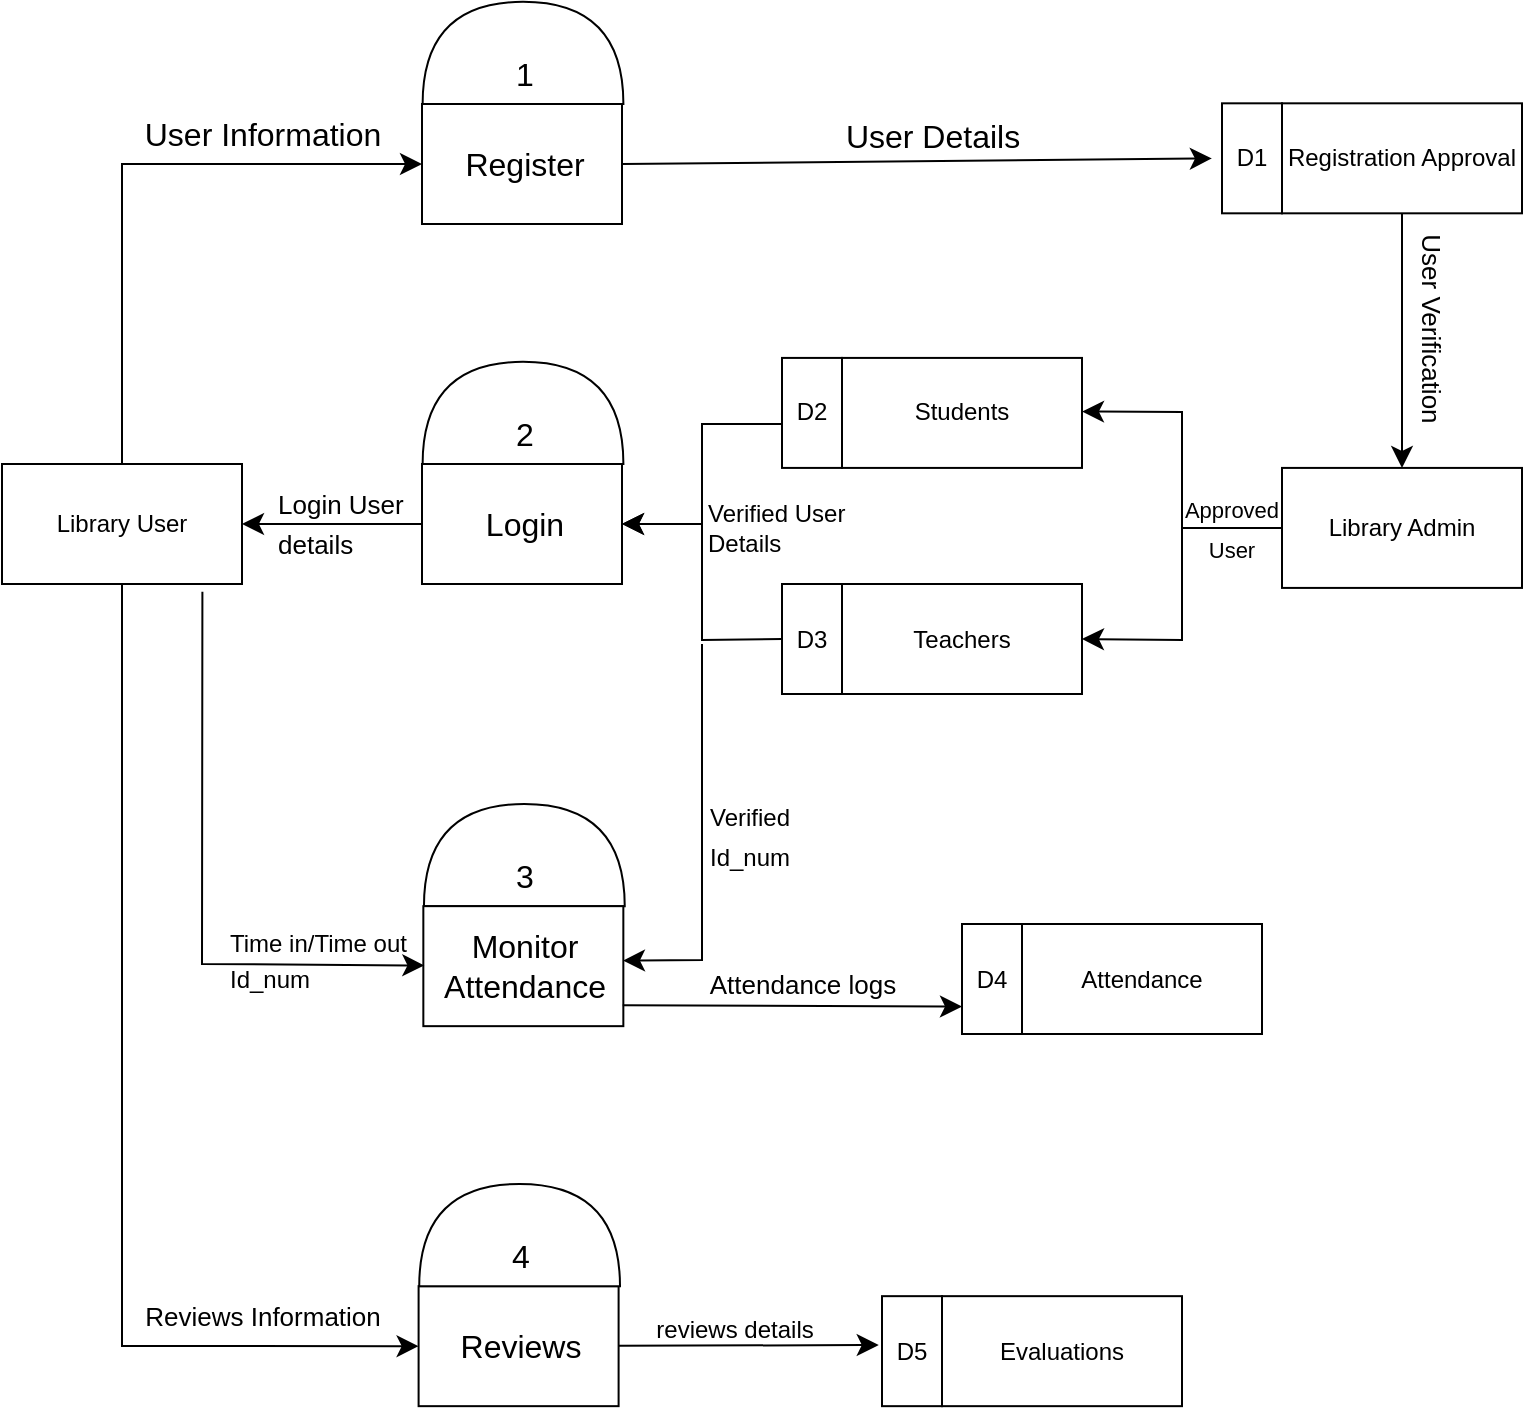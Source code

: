 <mxfile version="24.0.5" type="github">
  <diagram name="Page-1" id="GqMZiqfUwNPtbt659hKj">
    <mxGraphModel dx="1852" dy="778" grid="1" gridSize="10" guides="1" tooltips="1" connect="1" arrows="1" fold="1" page="0" pageScale="1" pageWidth="827" pageHeight="1169" math="0" shadow="0">
      <root>
        <mxCell id="0" />
        <mxCell id="1" parent="0" />
        <mxCell id="muXEsNCiM2LmNspon1gy-2" value="Library User" style="rounded=0;whiteSpace=wrap;html=1;" vertex="1" parent="1">
          <mxGeometry x="-820" y="-30" width="120" height="60" as="geometry" />
        </mxCell>
        <mxCell id="muXEsNCiM2LmNspon1gy-3" value="" style="rounded=0;whiteSpace=wrap;html=1;" vertex="1" parent="1">
          <mxGeometry x="-610" y="-210" width="100" height="60" as="geometry" />
        </mxCell>
        <mxCell id="muXEsNCiM2LmNspon1gy-4" value="" style="shape=or;whiteSpace=wrap;html=1;rotation=-90;" vertex="1" parent="1">
          <mxGeometry x="-585.04" y="-285.73" width="51.09" height="100.39" as="geometry" />
        </mxCell>
        <mxCell id="muXEsNCiM2LmNspon1gy-5" style="edgeStyle=none;curved=1;rounded=0;orthogonalLoop=1;jettySize=auto;html=1;exitX=0;exitY=0.5;exitDx=0;exitDy=0;fontSize=12;startSize=8;endSize=8;" edge="1" parent="1" source="muXEsNCiM2LmNspon1gy-3" target="muXEsNCiM2LmNspon1gy-3">
          <mxGeometry relative="1" as="geometry" />
        </mxCell>
        <mxCell id="muXEsNCiM2LmNspon1gy-7" value="1" style="text;html=1;align=center;verticalAlign=middle;resizable=0;points=[];autosize=1;strokeColor=none;fillColor=none;fontSize=16;" vertex="1" parent="1">
          <mxGeometry x="-574.49" y="-240" width="30" height="30" as="geometry" />
        </mxCell>
        <mxCell id="muXEsNCiM2LmNspon1gy-8" value="" style="rounded=0;whiteSpace=wrap;html=1;" vertex="1" parent="1">
          <mxGeometry x="-610" y="-30" width="100" height="60" as="geometry" />
        </mxCell>
        <mxCell id="muXEsNCiM2LmNspon1gy-9" value="" style="shape=or;whiteSpace=wrap;html=1;rotation=-90;" vertex="1" parent="1">
          <mxGeometry x="-585.04" y="-105.73" width="51.09" height="100.39" as="geometry" />
        </mxCell>
        <mxCell id="muXEsNCiM2LmNspon1gy-10" style="edgeStyle=none;curved=1;rounded=0;orthogonalLoop=1;jettySize=auto;html=1;exitX=0;exitY=0.5;exitDx=0;exitDy=0;fontSize=12;startSize=8;endSize=8;" edge="1" parent="1" source="muXEsNCiM2LmNspon1gy-8" target="muXEsNCiM2LmNspon1gy-8">
          <mxGeometry relative="1" as="geometry" />
        </mxCell>
        <mxCell id="muXEsNCiM2LmNspon1gy-11" value="2" style="text;html=1;align=center;verticalAlign=middle;resizable=0;points=[];autosize=1;strokeColor=none;fillColor=none;fontSize=16;" vertex="1" parent="1">
          <mxGeometry x="-574.49" y="-60" width="30" height="30" as="geometry" />
        </mxCell>
        <mxCell id="muXEsNCiM2LmNspon1gy-20" value="Register" style="text;html=1;align=center;verticalAlign=middle;resizable=0;points=[];autosize=1;strokeColor=none;fillColor=none;fontSize=16;" vertex="1" parent="1">
          <mxGeometry x="-598.98" y="-195" width="80" height="30" as="geometry" />
        </mxCell>
        <mxCell id="muXEsNCiM2LmNspon1gy-21" value="Login" style="text;html=1;align=center;verticalAlign=middle;resizable=0;points=[];autosize=1;strokeColor=none;fillColor=none;fontSize=16;" vertex="1" parent="1">
          <mxGeometry x="-588.98" y="-15.0" width="60" height="30" as="geometry" />
        </mxCell>
        <mxCell id="muXEsNCiM2LmNspon1gy-25" value="" style="endArrow=classic;html=1;rounded=0;fontSize=12;startSize=8;endSize=8;curved=0;exitX=0.5;exitY=0;exitDx=0;exitDy=0;entryX=0;entryY=0.5;entryDx=0;entryDy=0;" edge="1" parent="1" source="muXEsNCiM2LmNspon1gy-2" target="muXEsNCiM2LmNspon1gy-3">
          <mxGeometry width="50" height="50" relative="1" as="geometry">
            <mxPoint x="-630" y="-50" as="sourcePoint" />
            <mxPoint x="-580" y="-100" as="targetPoint" />
            <Array as="points">
              <mxPoint x="-760" y="-180" />
            </Array>
          </mxGeometry>
        </mxCell>
        <mxCell id="muXEsNCiM2LmNspon1gy-26" value="User Information" style="text;html=1;align=center;verticalAlign=middle;resizable=0;points=[];autosize=1;strokeColor=none;fillColor=none;fontSize=16;" vertex="1" parent="1">
          <mxGeometry x="-760" y="-210.34" width="140" height="30" as="geometry" />
        </mxCell>
        <mxCell id="muXEsNCiM2LmNspon1gy-27" value="Library Admin" style="rounded=0;whiteSpace=wrap;html=1;" vertex="1" parent="1">
          <mxGeometry x="-180" y="-28.04" width="120" height="60" as="geometry" />
        </mxCell>
        <mxCell id="muXEsNCiM2LmNspon1gy-31" value="" style="group" vertex="1" connectable="0" parent="1">
          <mxGeometry x="-210" y="-210.34" width="150" height="55" as="geometry" />
        </mxCell>
        <mxCell id="muXEsNCiM2LmNspon1gy-29" value="Registration Approval" style="whiteSpace=wrap;html=1;" vertex="1" parent="muXEsNCiM2LmNspon1gy-31">
          <mxGeometry x="30" width="120" height="55" as="geometry" />
        </mxCell>
        <mxCell id="muXEsNCiM2LmNspon1gy-30" value="D1" style="rounded=0;whiteSpace=wrap;html=1;" vertex="1" parent="muXEsNCiM2LmNspon1gy-31">
          <mxGeometry width="30" height="55" as="geometry" />
        </mxCell>
        <mxCell id="muXEsNCiM2LmNspon1gy-33" value="" style="endArrow=classic;html=1;rounded=0;fontSize=12;startSize=8;endSize=8;curved=0;exitX=1;exitY=0.5;exitDx=0;exitDy=0;entryX=-0.169;entryY=0.501;entryDx=0;entryDy=0;entryPerimeter=0;" edge="1" parent="1" source="muXEsNCiM2LmNspon1gy-3" target="muXEsNCiM2LmNspon1gy-30">
          <mxGeometry width="50" height="50" relative="1" as="geometry">
            <mxPoint x="-840" y="120" as="sourcePoint" />
            <mxPoint x="-400" y="-180" as="targetPoint" />
          </mxGeometry>
        </mxCell>
        <mxCell id="muXEsNCiM2LmNspon1gy-34" value="User Details" style="text;html=1;align=center;verticalAlign=middle;resizable=0;points=[];autosize=1;strokeColor=none;fillColor=none;fontSize=16;" vertex="1" parent="1">
          <mxGeometry x="-410" y="-209.34" width="110" height="30" as="geometry" />
        </mxCell>
        <mxCell id="muXEsNCiM2LmNspon1gy-35" value="" style="group" vertex="1" connectable="0" parent="1">
          <mxGeometry x="-430" y="-83.04" width="150" height="55" as="geometry" />
        </mxCell>
        <mxCell id="muXEsNCiM2LmNspon1gy-36" value="Students" style="whiteSpace=wrap;html=1;" vertex="1" parent="muXEsNCiM2LmNspon1gy-35">
          <mxGeometry x="30" width="120" height="55" as="geometry" />
        </mxCell>
        <mxCell id="muXEsNCiM2LmNspon1gy-37" value="D2" style="rounded=0;whiteSpace=wrap;html=1;" vertex="1" parent="muXEsNCiM2LmNspon1gy-35">
          <mxGeometry width="30" height="55" as="geometry" />
        </mxCell>
        <mxCell id="muXEsNCiM2LmNspon1gy-38" value="" style="group" vertex="1" connectable="0" parent="1">
          <mxGeometry x="-430" y="30.0" width="150" height="55" as="geometry" />
        </mxCell>
        <mxCell id="muXEsNCiM2LmNspon1gy-39" value="Teachers" style="whiteSpace=wrap;html=1;" vertex="1" parent="muXEsNCiM2LmNspon1gy-38">
          <mxGeometry x="30" width="120" height="55" as="geometry" />
        </mxCell>
        <mxCell id="muXEsNCiM2LmNspon1gy-40" value="D3" style="rounded=0;whiteSpace=wrap;html=1;" vertex="1" parent="muXEsNCiM2LmNspon1gy-38">
          <mxGeometry width="30" height="55" as="geometry" />
        </mxCell>
        <mxCell id="muXEsNCiM2LmNspon1gy-41" value="" style="endArrow=classic;html=1;rounded=0;fontSize=12;startSize=8;endSize=8;curved=1;" edge="1" parent="1" source="muXEsNCiM2LmNspon1gy-29" target="muXEsNCiM2LmNspon1gy-27">
          <mxGeometry width="50" height="50" relative="1" as="geometry">
            <mxPoint x="-560" y="80" as="sourcePoint" />
            <mxPoint x="-510" y="30" as="targetPoint" />
          </mxGeometry>
        </mxCell>
        <mxCell id="muXEsNCiM2LmNspon1gy-42" value="&lt;font style=&quot;font-size: 13px;&quot;&gt;User Verification&lt;/font&gt;" style="text;html=1;align=center;verticalAlign=middle;resizable=0;points=[];autosize=1;strokeColor=none;fillColor=none;fontSize=12;rotation=90;" vertex="1" parent="1">
          <mxGeometry x="-165" y="-113.04" width="120" height="30" as="geometry" />
        </mxCell>
        <mxCell id="muXEsNCiM2LmNspon1gy-43" value="" style="endArrow=classic;html=1;rounded=0;fontSize=12;startSize=8;endSize=8;curved=0;" edge="1" parent="1" source="muXEsNCiM2LmNspon1gy-27">
          <mxGeometry width="50" height="50" relative="1" as="geometry">
            <mxPoint x="-140" y="-54.858" as="sourcePoint" />
            <mxPoint x="-280" y="-56.23" as="targetPoint" />
            <Array as="points">
              <mxPoint x="-230" y="2" />
              <mxPoint x="-230" y="-56" />
            </Array>
          </mxGeometry>
        </mxCell>
        <mxCell id="muXEsNCiM2LmNspon1gy-44" value="" style="endArrow=classic;html=1;rounded=0;fontSize=12;startSize=8;endSize=8;curved=0;exitX=0;exitY=0.5;exitDx=0;exitDy=0;entryX=1;entryY=0.5;entryDx=0;entryDy=0;" edge="1" parent="1" source="muXEsNCiM2LmNspon1gy-49">
          <mxGeometry width="50" height="50" relative="1" as="geometry">
            <mxPoint x="-180.0" y="1.96" as="sourcePoint" />
            <mxPoint x="-280" y="57.5" as="targetPoint" />
            <Array as="points">
              <mxPoint x="-230" y="2" />
              <mxPoint x="-230" y="58" />
            </Array>
          </mxGeometry>
        </mxCell>
        <mxCell id="muXEsNCiM2LmNspon1gy-45" value="" style="endArrow=classic;html=1;rounded=0;fontSize=12;startSize=8;endSize=8;curved=0;entryX=1;entryY=0.5;entryDx=0;entryDy=0;" edge="1" parent="1" target="muXEsNCiM2LmNspon1gy-8">
          <mxGeometry width="50" height="50" relative="1" as="geometry">
            <mxPoint x="-430" y="-50" as="sourcePoint" />
            <mxPoint x="-320" y="-10" as="targetPoint" />
            <Array as="points">
              <mxPoint x="-470" y="-50" />
              <mxPoint x="-470" />
            </Array>
          </mxGeometry>
        </mxCell>
        <mxCell id="muXEsNCiM2LmNspon1gy-46" value="" style="endArrow=classic;html=1;rounded=0;fontSize=12;startSize=8;endSize=8;curved=0;entryX=1;entryY=0.5;entryDx=0;entryDy=0;exitX=0;exitY=0.5;exitDx=0;exitDy=0;" edge="1" parent="1" source="muXEsNCiM2LmNspon1gy-40" target="muXEsNCiM2LmNspon1gy-8">
          <mxGeometry width="50" height="50" relative="1" as="geometry">
            <mxPoint x="-420" y="-40" as="sourcePoint" />
            <mxPoint x="-500" y="10" as="targetPoint" />
            <Array as="points">
              <mxPoint x="-470" y="58" />
              <mxPoint x="-470" />
            </Array>
          </mxGeometry>
        </mxCell>
        <mxCell id="muXEsNCiM2LmNspon1gy-47" value="&lt;font style=&quot;font-size: 12px;&quot;&gt;Verified User&amp;nbsp;&lt;/font&gt;&lt;div style=&quot;font-size: 12px;&quot;&gt;Details&lt;/div&gt;" style="text;html=1;align=left;verticalAlign=middle;whiteSpace=wrap;rounded=0;fontSize=16;rotation=0;" vertex="1" parent="1">
          <mxGeometry x="-469" y="-21.52" width="100" height="43.04" as="geometry" />
        </mxCell>
        <mxCell id="muXEsNCiM2LmNspon1gy-49" value="&lt;font style=&quot;font-size: 11px;&quot;&gt;Approved User&lt;/font&gt;" style="text;html=1;align=center;verticalAlign=middle;whiteSpace=wrap;rounded=0;fontSize=16;" vertex="1" parent="1">
          <mxGeometry x="-230" y="-17.14" width="50" height="37.14" as="geometry" />
        </mxCell>
        <mxCell id="muXEsNCiM2LmNspon1gy-52" value="" style="endArrow=classic;html=1;rounded=0;fontSize=12;startSize=8;endSize=8;curved=0;exitX=0;exitY=0.5;exitDx=0;exitDy=0;entryX=1;entryY=0.5;entryDx=0;entryDy=0;" edge="1" parent="1" source="muXEsNCiM2LmNspon1gy-8" target="muXEsNCiM2LmNspon1gy-2">
          <mxGeometry width="50" height="50" relative="1" as="geometry">
            <mxPoint x="-750" y="-20" as="sourcePoint" />
            <mxPoint x="-600" y="-170" as="targetPoint" />
            <Array as="points" />
          </mxGeometry>
        </mxCell>
        <mxCell id="muXEsNCiM2LmNspon1gy-53" value="&lt;font style=&quot;font-size: 13px;&quot;&gt;Login User&amp;nbsp;&lt;br&gt;details&lt;/font&gt;" style="text;html=1;align=left;verticalAlign=middle;resizable=0;points=[];autosize=1;strokeColor=none;fillColor=none;fontSize=16;" vertex="1" parent="1">
          <mxGeometry x="-683.98" y="-26.04" width="90" height="50" as="geometry" />
        </mxCell>
        <mxCell id="muXEsNCiM2LmNspon1gy-54" value="" style="group" vertex="1" connectable="0" parent="1">
          <mxGeometry x="-611.7" y="330.0" width="100.7" height="111.08" as="geometry" />
        </mxCell>
        <mxCell id="muXEsNCiM2LmNspon1gy-12" value="" style="rounded=0;whiteSpace=wrap;html=1;" vertex="1" parent="muXEsNCiM2LmNspon1gy-54">
          <mxGeometry y="51.08" width="100" height="60" as="geometry" />
        </mxCell>
        <mxCell id="muXEsNCiM2LmNspon1gy-13" value="" style="shape=or;whiteSpace=wrap;html=1;rotation=-90;" vertex="1" parent="muXEsNCiM2LmNspon1gy-54">
          <mxGeometry x="24.96" y="-24.65" width="51.09" height="100.39" as="geometry" />
        </mxCell>
        <mxCell id="muXEsNCiM2LmNspon1gy-14" style="edgeStyle=none;curved=1;rounded=0;orthogonalLoop=1;jettySize=auto;html=1;exitX=0;exitY=0.5;exitDx=0;exitDy=0;fontSize=12;startSize=8;endSize=8;" edge="1" parent="muXEsNCiM2LmNspon1gy-54" source="muXEsNCiM2LmNspon1gy-12" target="muXEsNCiM2LmNspon1gy-12">
          <mxGeometry relative="1" as="geometry" />
        </mxCell>
        <mxCell id="muXEsNCiM2LmNspon1gy-15" value="4" style="text;html=1;align=center;verticalAlign=middle;resizable=0;points=[];autosize=1;strokeColor=none;fillColor=none;fontSize=16;" vertex="1" parent="muXEsNCiM2LmNspon1gy-54">
          <mxGeometry x="35.51" y="21.08" width="30" height="30" as="geometry" />
        </mxCell>
        <mxCell id="muXEsNCiM2LmNspon1gy-22" value="Reviews" style="text;html=1;align=center;verticalAlign=middle;resizable=0;points=[];autosize=1;strokeColor=none;fillColor=none;fontSize=16;" vertex="1" parent="muXEsNCiM2LmNspon1gy-54">
          <mxGeometry x="10.51" y="66.08" width="80" height="30" as="geometry" />
        </mxCell>
        <mxCell id="muXEsNCiM2LmNspon1gy-55" value="" style="endArrow=classic;html=1;rounded=0;fontSize=12;startSize=8;endSize=8;curved=0;entryX=0;entryY=0.5;entryDx=0;entryDy=0;" edge="1" parent="1" source="muXEsNCiM2LmNspon1gy-2" target="muXEsNCiM2LmNspon1gy-12">
          <mxGeometry width="50" height="50" relative="1" as="geometry">
            <mxPoint x="-730" y="150" as="sourcePoint" />
            <mxPoint x="-760" y="210" as="targetPoint" />
            <Array as="points">
              <mxPoint x="-760" y="411" />
            </Array>
          </mxGeometry>
        </mxCell>
        <mxCell id="muXEsNCiM2LmNspon1gy-56" value="&lt;font style=&quot;font-size: 13px;&quot;&gt;Reviews Information&lt;/font&gt;" style="text;html=1;align=center;verticalAlign=middle;resizable=0;points=[];autosize=1;strokeColor=none;fillColor=none;fontSize=16;" vertex="1" parent="1">
          <mxGeometry x="-760" y="380" width="140" height="30" as="geometry" />
        </mxCell>
        <mxCell id="muXEsNCiM2LmNspon1gy-57" value="" style="group" vertex="1" connectable="0" parent="1">
          <mxGeometry x="-380" y="386.08" width="150" height="55" as="geometry" />
        </mxCell>
        <mxCell id="muXEsNCiM2LmNspon1gy-58" value="Evaluations" style="whiteSpace=wrap;html=1;" vertex="1" parent="muXEsNCiM2LmNspon1gy-57">
          <mxGeometry x="30" width="120" height="55" as="geometry" />
        </mxCell>
        <mxCell id="muXEsNCiM2LmNspon1gy-59" value="D5" style="rounded=0;whiteSpace=wrap;html=1;" vertex="1" parent="muXEsNCiM2LmNspon1gy-57">
          <mxGeometry width="30" height="55" as="geometry" />
        </mxCell>
        <mxCell id="muXEsNCiM2LmNspon1gy-62" value="&lt;font style=&quot;font-size: 12px;&quot;&gt;reviews&amp;nbsp;&lt;/font&gt;&lt;span style=&quot;font-size: 12px; background-color: initial;&quot;&gt;details&lt;/span&gt;" style="text;html=1;align=center;verticalAlign=middle;resizable=0;points=[];autosize=1;strokeColor=none;fillColor=none;fontSize=16;" vertex="1" parent="1">
          <mxGeometry x="-504" y="386.08" width="100" height="30" as="geometry" />
        </mxCell>
        <mxCell id="muXEsNCiM2LmNspon1gy-69" value="" style="group" vertex="1" connectable="0" parent="1">
          <mxGeometry x="-609.33" y="140.0" width="100.7" height="111.08" as="geometry" />
        </mxCell>
        <mxCell id="muXEsNCiM2LmNspon1gy-17" value="" style="shape=or;whiteSpace=wrap;html=1;rotation=-90;" vertex="1" parent="muXEsNCiM2LmNspon1gy-69">
          <mxGeometry x="24.96" y="-24.65" width="51.09" height="100.39" as="geometry" />
        </mxCell>
        <mxCell id="muXEsNCiM2LmNspon1gy-68" value="" style="group" vertex="1" connectable="0" parent="muXEsNCiM2LmNspon1gy-69">
          <mxGeometry y="21.08" width="100.51" height="90" as="geometry" />
        </mxCell>
        <mxCell id="muXEsNCiM2LmNspon1gy-16" value="" style="rounded=0;whiteSpace=wrap;html=1;" vertex="1" parent="muXEsNCiM2LmNspon1gy-68">
          <mxGeometry y="30" width="100" height="60" as="geometry" />
        </mxCell>
        <mxCell id="muXEsNCiM2LmNspon1gy-18" style="edgeStyle=none;curved=1;rounded=0;orthogonalLoop=1;jettySize=auto;html=1;exitX=0;exitY=0.5;exitDx=0;exitDy=0;fontSize=12;startSize=8;endSize=8;" edge="1" parent="muXEsNCiM2LmNspon1gy-68" source="muXEsNCiM2LmNspon1gy-16" target="muXEsNCiM2LmNspon1gy-16">
          <mxGeometry relative="1" as="geometry" />
        </mxCell>
        <mxCell id="muXEsNCiM2LmNspon1gy-19" value="3" style="text;html=1;align=center;verticalAlign=middle;resizable=0;points=[];autosize=1;strokeColor=none;fillColor=none;fontSize=16;" vertex="1" parent="muXEsNCiM2LmNspon1gy-68">
          <mxGeometry x="35.51" width="30" height="30" as="geometry" />
        </mxCell>
        <mxCell id="muXEsNCiM2LmNspon1gy-23" value="&lt;div&gt;Monitor&lt;/div&gt;Attendance" style="text;html=1;align=center;verticalAlign=middle;resizable=0;points=[];autosize=1;strokeColor=none;fillColor=none;fontSize=16;" vertex="1" parent="muXEsNCiM2LmNspon1gy-68">
          <mxGeometry x="0.51" y="35" width="100" height="50" as="geometry" />
        </mxCell>
        <mxCell id="muXEsNCiM2LmNspon1gy-72" value="" style="edgeStyle=none;curved=1;rounded=0;orthogonalLoop=1;jettySize=auto;html=1;fontSize=12;startSize=8;endSize=8;entryX=-0.054;entryY=0.444;entryDx=0;entryDy=0;entryPerimeter=0;" edge="1" parent="1" source="muXEsNCiM2LmNspon1gy-12" target="muXEsNCiM2LmNspon1gy-59">
          <mxGeometry relative="1" as="geometry" />
        </mxCell>
        <mxCell id="muXEsNCiM2LmNspon1gy-73" value="" style="endArrow=classic;html=1;rounded=0;fontSize=12;startSize=8;endSize=8;curved=0;entryX=0.993;entryY=0.444;entryDx=0;entryDy=0;entryPerimeter=0;" edge="1" parent="1" target="muXEsNCiM2LmNspon1gy-23">
          <mxGeometry width="50" height="50" relative="1" as="geometry">
            <mxPoint x="-470" y="60" as="sourcePoint" />
            <mxPoint x="-570" y="140" as="targetPoint" />
            <Array as="points">
              <mxPoint x="-470" y="218" />
            </Array>
          </mxGeometry>
        </mxCell>
        <mxCell id="muXEsNCiM2LmNspon1gy-74" value="&lt;font style=&quot;font-size: 12px;&quot;&gt;Verified&amp;nbsp;&lt;br&gt;Id_num&lt;/font&gt;" style="text;html=1;align=left;verticalAlign=middle;resizable=0;points=[];autosize=1;strokeColor=none;fillColor=none;fontSize=16;" vertex="1" parent="1">
          <mxGeometry x="-468" y="130" width="70" height="50" as="geometry" />
        </mxCell>
        <mxCell id="muXEsNCiM2LmNspon1gy-75" value="" style="endArrow=classic;html=1;rounded=0;fontSize=12;startSize=8;endSize=8;curved=0;exitX=0.835;exitY=1.064;exitDx=0;exitDy=0;exitPerimeter=0;" edge="1" parent="1" source="muXEsNCiM2LmNspon1gy-2" target="muXEsNCiM2LmNspon1gy-23">
          <mxGeometry width="50" height="50" relative="1" as="geometry">
            <mxPoint x="-610" y="220" as="sourcePoint" />
            <mxPoint x="-570" y="140" as="targetPoint" />
            <Array as="points">
              <mxPoint x="-720" y="220" />
            </Array>
          </mxGeometry>
        </mxCell>
        <mxCell id="muXEsNCiM2LmNspon1gy-76" value="&lt;div style=&quot;font-size: 12px;&quot;&gt;&lt;span style=&quot;background-color: initial;&quot;&gt;&lt;font style=&quot;font-size: 12px;&quot;&gt;Time in/Time out&lt;/font&gt;&lt;/span&gt;&lt;/div&gt;&lt;font style=&quot;font-size: 12px;&quot;&gt;Id_num&lt;/font&gt;" style="text;html=1;align=left;verticalAlign=middle;resizable=0;points=[];autosize=1;strokeColor=none;fillColor=none;fontSize=16;" vertex="1" parent="1">
          <mxGeometry x="-707.98" y="194" width="110" height="50" as="geometry" />
        </mxCell>
        <mxCell id="muXEsNCiM2LmNspon1gy-78" value="" style="group" vertex="1" connectable="0" parent="1">
          <mxGeometry x="-340" y="200.0" width="150" height="55" as="geometry" />
        </mxCell>
        <mxCell id="muXEsNCiM2LmNspon1gy-79" value="Attendance" style="whiteSpace=wrap;html=1;" vertex="1" parent="muXEsNCiM2LmNspon1gy-78">
          <mxGeometry x="30" width="120" height="55" as="geometry" />
        </mxCell>
        <mxCell id="muXEsNCiM2LmNspon1gy-80" value="D4" style="rounded=0;whiteSpace=wrap;html=1;" vertex="1" parent="muXEsNCiM2LmNspon1gy-78">
          <mxGeometry width="30" height="55" as="geometry" />
        </mxCell>
        <mxCell id="muXEsNCiM2LmNspon1gy-81" value="" style="endArrow=classic;html=1;rounded=0;fontSize=12;startSize=8;endSize=8;curved=1;exitX=0.992;exitY=0.892;exitDx=0;exitDy=0;exitPerimeter=0;entryX=0;entryY=0.75;entryDx=0;entryDy=0;" edge="1" parent="1" source="muXEsNCiM2LmNspon1gy-23" target="muXEsNCiM2LmNspon1gy-80">
          <mxGeometry width="50" height="50" relative="1" as="geometry">
            <mxPoint x="-480" y="140" as="sourcePoint" />
            <mxPoint x="-430" y="90" as="targetPoint" />
          </mxGeometry>
        </mxCell>
        <mxCell id="muXEsNCiM2LmNspon1gy-82" value="&lt;font style=&quot;font-size: 13px;&quot;&gt;Attendance logs&lt;/font&gt;" style="text;html=1;align=center;verticalAlign=middle;resizable=0;points=[];autosize=1;strokeColor=none;fillColor=none;fontSize=16;" vertex="1" parent="1">
          <mxGeometry x="-480" y="214" width="120" height="30" as="geometry" />
        </mxCell>
      </root>
    </mxGraphModel>
  </diagram>
</mxfile>
